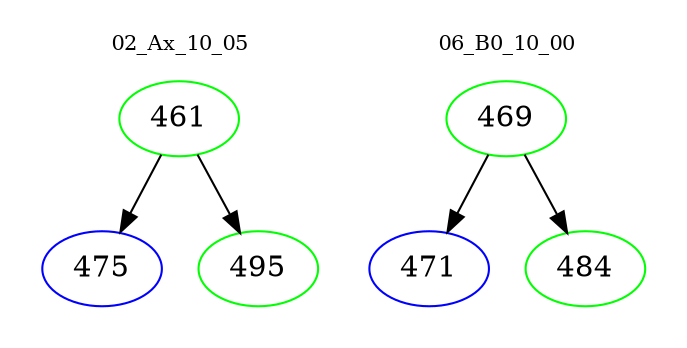 digraph{
subgraph cluster_0 {
color = white
label = "02_Ax_10_05";
fontsize=10;
T0_461 [label="461", color="green"]
T0_461 -> T0_475 [color="black"]
T0_475 [label="475", color="blue"]
T0_461 -> T0_495 [color="black"]
T0_495 [label="495", color="green"]
}
subgraph cluster_1 {
color = white
label = "06_B0_10_00";
fontsize=10;
T1_469 [label="469", color="green"]
T1_469 -> T1_471 [color="black"]
T1_471 [label="471", color="blue"]
T1_469 -> T1_484 [color="black"]
T1_484 [label="484", color="green"]
}
}

